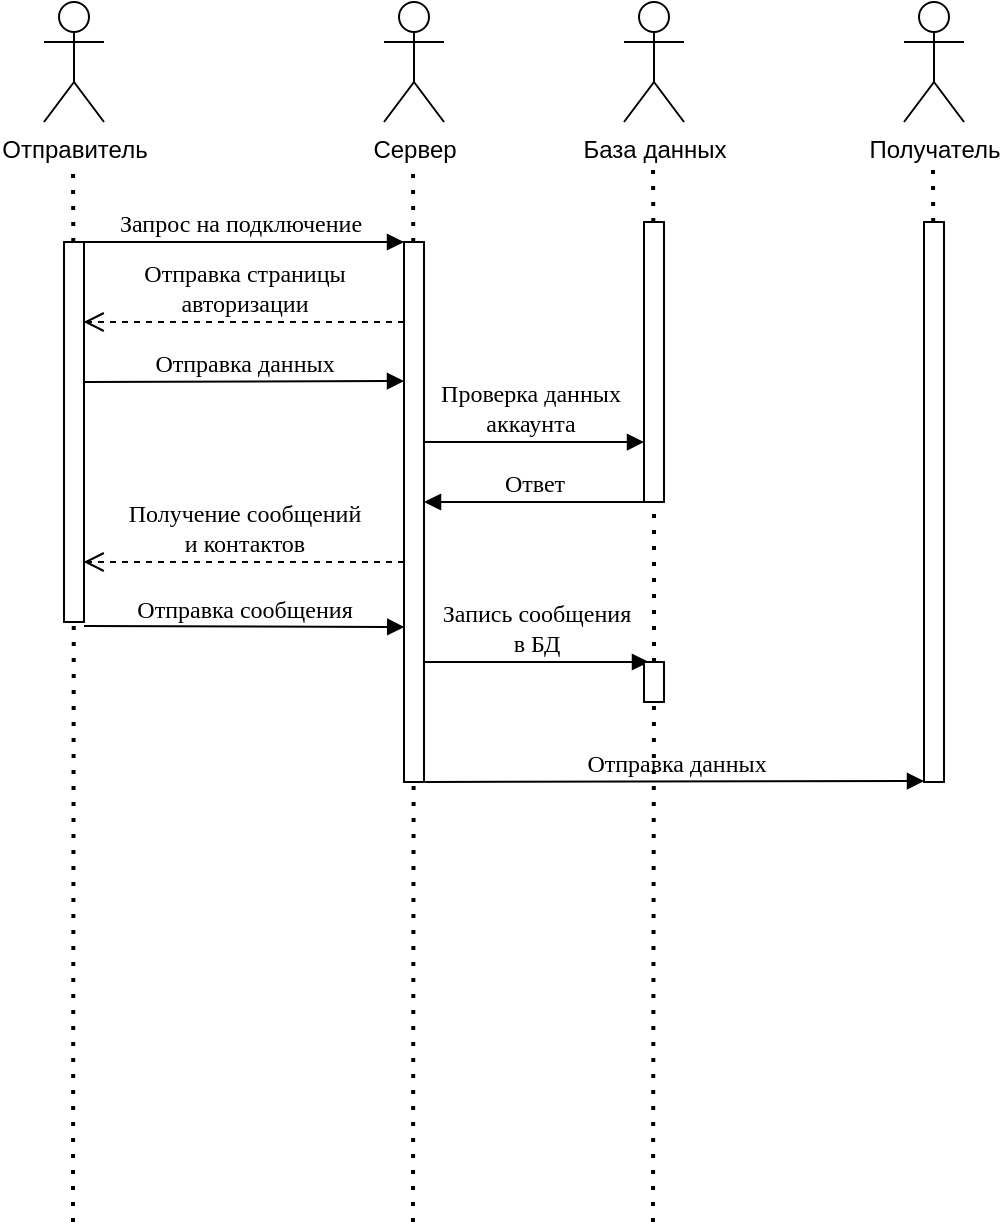 <mxfile version="21.7.5" type="device">
  <diagram name="Page-1" id="13e1069c-82ec-6db2-03f1-153e76fe0fe0">
    <mxGraphModel dx="989" dy="583" grid="0" gridSize="10" guides="1" tooltips="1" connect="1" arrows="1" fold="1" page="1" pageScale="1" pageWidth="1100" pageHeight="850" background="none" math="0" shadow="0">
      <root>
        <mxCell id="0" />
        <mxCell id="1" parent="0" />
        <mxCell id="7baba1c4bc27f4b0-11" value="Запрос на подключение" style="html=1;verticalAlign=bottom;endArrow=block;labelBackgroundColor=none;fontFamily=Verdana;fontSize=12;edgeStyle=elbowEdgeStyle;elbow=vertical;" parent="1" edge="1">
          <mxGeometry relative="1" as="geometry">
            <mxPoint x="155" y="180" as="sourcePoint" />
            <mxPoint x="320" y="180" as="targetPoint" />
            <mxPoint as="offset" />
          </mxGeometry>
        </mxCell>
        <mxCell id="7baba1c4bc27f4b0-14" value="Проверка данных&lt;br&gt;аккаунта" style="html=1;verticalAlign=bottom;endArrow=block;entryX=0;entryY=0;labelBackgroundColor=none;fontFamily=Verdana;fontSize=12;edgeStyle=elbowEdgeStyle;elbow=vertical;exitX=1.25;exitY=0.107;exitDx=0;exitDy=0;exitPerimeter=0;" parent="1" edge="1">
          <mxGeometry x="-0.004" relative="1" as="geometry">
            <mxPoint x="327.5" y="280.06" as="sourcePoint" />
            <mxPoint x="440" y="280.1" as="targetPoint" />
            <mxPoint as="offset" />
          </mxGeometry>
        </mxCell>
        <mxCell id="fkOhkzQ-wwpx_IYFXh0N-3" value="Отправитель" style="shape=umlActor;verticalLabelPosition=bottom;verticalAlign=top;html=1;outlineConnect=0;" vertex="1" parent="1">
          <mxGeometry x="140" y="60" width="30" height="60" as="geometry" />
        </mxCell>
        <mxCell id="fkOhkzQ-wwpx_IYFXh0N-6" value="" style="endArrow=none;dashed=1;html=1;dashPattern=1 3;strokeWidth=2;rounded=0;" edge="1" parent="1" source="fkOhkzQ-wwpx_IYFXh0N-2">
          <mxGeometry width="50" height="50" relative="1" as="geometry">
            <mxPoint x="154.5" y="670" as="sourcePoint" />
            <mxPoint x="154.5" y="140" as="targetPoint" />
          </mxGeometry>
        </mxCell>
        <mxCell id="fkOhkzQ-wwpx_IYFXh0N-8" value="" style="endArrow=none;dashed=1;html=1;dashPattern=1 3;strokeWidth=2;rounded=0;" edge="1" parent="1" target="fkOhkzQ-wwpx_IYFXh0N-2">
          <mxGeometry width="50" height="50" relative="1" as="geometry">
            <mxPoint x="154.5" y="670" as="sourcePoint" />
            <mxPoint x="154.5" y="140" as="targetPoint" />
          </mxGeometry>
        </mxCell>
        <mxCell id="fkOhkzQ-wwpx_IYFXh0N-2" value="" style="rounded=0;whiteSpace=wrap;html=1;" vertex="1" parent="1">
          <mxGeometry x="150" y="180" width="10" height="190" as="geometry" />
        </mxCell>
        <mxCell id="fkOhkzQ-wwpx_IYFXh0N-9" value="Сервер" style="shape=umlActor;verticalLabelPosition=bottom;verticalAlign=top;html=1;outlineConnect=0;" vertex="1" parent="1">
          <mxGeometry x="310" y="60" width="30" height="60" as="geometry" />
        </mxCell>
        <mxCell id="fkOhkzQ-wwpx_IYFXh0N-10" value="" style="endArrow=none;dashed=1;html=1;dashPattern=1 3;strokeWidth=2;rounded=0;" edge="1" parent="1" source="fkOhkzQ-wwpx_IYFXh0N-12">
          <mxGeometry width="50" height="50" relative="1" as="geometry">
            <mxPoint x="324.5" y="670" as="sourcePoint" />
            <mxPoint x="324.5" y="140" as="targetPoint" />
          </mxGeometry>
        </mxCell>
        <mxCell id="fkOhkzQ-wwpx_IYFXh0N-11" value="" style="endArrow=none;dashed=1;html=1;dashPattern=1 3;strokeWidth=2;rounded=0;" edge="1" parent="1" target="fkOhkzQ-wwpx_IYFXh0N-12">
          <mxGeometry width="50" height="50" relative="1" as="geometry">
            <mxPoint x="324.5" y="670" as="sourcePoint" />
            <mxPoint x="324.5" y="140" as="targetPoint" />
          </mxGeometry>
        </mxCell>
        <mxCell id="fkOhkzQ-wwpx_IYFXh0N-12" value="" style="rounded=0;whiteSpace=wrap;html=1;" vertex="1" parent="1">
          <mxGeometry x="320" y="180" width="10" height="270" as="geometry" />
        </mxCell>
        <mxCell id="fkOhkzQ-wwpx_IYFXh0N-13" value="База данных" style="shape=umlActor;verticalLabelPosition=bottom;verticalAlign=top;html=1;outlineConnect=0;" vertex="1" parent="1">
          <mxGeometry x="430" y="60" width="30" height="60" as="geometry" />
        </mxCell>
        <mxCell id="fkOhkzQ-wwpx_IYFXh0N-14" value="" style="endArrow=none;dashed=1;html=1;dashPattern=1 3;strokeWidth=2;rounded=0;" edge="1" parent="1" source="fkOhkzQ-wwpx_IYFXh0N-16">
          <mxGeometry width="50" height="50" relative="1" as="geometry">
            <mxPoint x="444.5" y="670" as="sourcePoint" />
            <mxPoint x="444.5" y="140" as="targetPoint" />
          </mxGeometry>
        </mxCell>
        <mxCell id="fkOhkzQ-wwpx_IYFXh0N-15" value="" style="endArrow=none;dashed=1;html=1;dashPattern=1 3;strokeWidth=2;rounded=0;" edge="1" parent="1" target="fkOhkzQ-wwpx_IYFXh0N-16" source="fkOhkzQ-wwpx_IYFXh0N-33">
          <mxGeometry width="50" height="50" relative="1" as="geometry">
            <mxPoint x="444.5" y="670" as="sourcePoint" />
            <mxPoint x="444.5" y="140" as="targetPoint" />
          </mxGeometry>
        </mxCell>
        <mxCell id="fkOhkzQ-wwpx_IYFXh0N-16" value="" style="rounded=0;whiteSpace=wrap;html=1;" vertex="1" parent="1">
          <mxGeometry x="440" y="170" width="10" height="140" as="geometry" />
        </mxCell>
        <mxCell id="fkOhkzQ-wwpx_IYFXh0N-17" value="Отправка страницы &lt;br&gt;авторизации" style="html=1;verticalAlign=bottom;endArrow=open;dashed=1;endSize=8;labelBackgroundColor=none;fontFamily=Verdana;fontSize=12;edgeStyle=elbowEdgeStyle;elbow=vertical;entryX=0.981;entryY=0.143;entryDx=0;entryDy=0;entryPerimeter=0;" edge="1" parent="1">
          <mxGeometry relative="1" as="geometry">
            <mxPoint x="159.81" y="220.04" as="targetPoint" />
            <Array as="points">
              <mxPoint x="295" y="220" />
            </Array>
            <mxPoint x="320" y="220" as="sourcePoint" />
          </mxGeometry>
        </mxCell>
        <mxCell id="fkOhkzQ-wwpx_IYFXh0N-18" value="Отправка данных" style="html=1;verticalAlign=bottom;endArrow=block;entryX=0.15;entryY=0.029;labelBackgroundColor=none;fontFamily=Verdana;fontSize=12;edgeStyle=elbowEdgeStyle;elbow=vertical;entryDx=0;entryDy=0;entryPerimeter=0;" edge="1" parent="1">
          <mxGeometry relative="1" as="geometry">
            <mxPoint x="160" y="250" as="sourcePoint" />
            <mxPoint x="320" y="249" as="targetPoint" />
            <mxPoint as="offset" />
          </mxGeometry>
        </mxCell>
        <mxCell id="fkOhkzQ-wwpx_IYFXh0N-21" value="Ответ" style="html=1;verticalAlign=bottom;endArrow=block;labelBackgroundColor=none;fontFamily=Verdana;fontSize=12;edgeStyle=elbowEdgeStyle;elbow=vertical;exitX=0;exitY=1;exitDx=0;exitDy=0;" edge="1" parent="1" source="fkOhkzQ-wwpx_IYFXh0N-16">
          <mxGeometry x="-0.004" relative="1" as="geometry">
            <mxPoint x="327.5" y="370.16" as="sourcePoint" />
            <mxPoint x="330" y="310" as="targetPoint" />
            <mxPoint as="offset" />
            <Array as="points">
              <mxPoint x="390" y="310" />
            </Array>
          </mxGeometry>
        </mxCell>
        <mxCell id="fkOhkzQ-wwpx_IYFXh0N-23" value="Отправка сообщения" style="html=1;verticalAlign=bottom;endArrow=block;labelBackgroundColor=none;fontFamily=Verdana;fontSize=12;edgeStyle=elbowEdgeStyle;elbow=vertical;entryX=0.012;entryY=0.716;entryDx=0;entryDy=0;entryPerimeter=0;" edge="1" parent="1" target="fkOhkzQ-wwpx_IYFXh0N-12">
          <mxGeometry relative="1" as="geometry">
            <mxPoint x="160" y="372" as="sourcePoint" />
            <mxPoint x="320" y="370" as="targetPoint" />
            <mxPoint as="offset" />
          </mxGeometry>
        </mxCell>
        <mxCell id="fkOhkzQ-wwpx_IYFXh0N-24" value="Запись сообщения&lt;br&gt;в БД" style="html=1;verticalAlign=bottom;endArrow=block;entryX=0;entryY=0;labelBackgroundColor=none;fontFamily=Verdana;fontSize=12;edgeStyle=elbowEdgeStyle;elbow=vertical;exitX=1.25;exitY=0.107;exitDx=0;exitDy=0;exitPerimeter=0;" edge="1" parent="1">
          <mxGeometry x="-0.004" relative="1" as="geometry">
            <mxPoint x="330" y="390.0" as="sourcePoint" />
            <mxPoint x="442.5" y="390.04" as="targetPoint" />
            <mxPoint as="offset" />
          </mxGeometry>
        </mxCell>
        <mxCell id="fkOhkzQ-wwpx_IYFXh0N-29" value="Получатель" style="shape=umlActor;verticalLabelPosition=bottom;verticalAlign=top;html=1;outlineConnect=0;" vertex="1" parent="1">
          <mxGeometry x="570" y="60" width="30" height="60" as="geometry" />
        </mxCell>
        <mxCell id="fkOhkzQ-wwpx_IYFXh0N-30" value="" style="endArrow=none;dashed=1;html=1;dashPattern=1 3;strokeWidth=2;rounded=0;" edge="1" parent="1" source="fkOhkzQ-wwpx_IYFXh0N-31">
          <mxGeometry width="50" height="50" relative="1" as="geometry">
            <mxPoint x="584.5" y="670" as="sourcePoint" />
            <mxPoint x="584.5" y="140" as="targetPoint" />
          </mxGeometry>
        </mxCell>
        <mxCell id="fkOhkzQ-wwpx_IYFXh0N-31" value="" style="rounded=0;whiteSpace=wrap;html=1;" vertex="1" parent="1">
          <mxGeometry x="580" y="170" width="10" height="280" as="geometry" />
        </mxCell>
        <mxCell id="fkOhkzQ-wwpx_IYFXh0N-32" value="Получение сообщений&lt;br style=&quot;border-color: var(--border-color);&quot;&gt;и контактов" style="html=1;verticalAlign=bottom;endArrow=open;dashed=1;endSize=8;labelBackgroundColor=none;fontFamily=Verdana;fontSize=12;edgeStyle=elbowEdgeStyle;elbow=vertical;entryX=0.981;entryY=0.143;entryDx=0;entryDy=0;entryPerimeter=0;" edge="1" parent="1">
          <mxGeometry relative="1" as="geometry">
            <mxPoint x="159.81" y="340.04" as="targetPoint" />
            <Array as="points">
              <mxPoint x="295" y="340" />
            </Array>
            <mxPoint x="320" y="340" as="sourcePoint" />
          </mxGeometry>
        </mxCell>
        <mxCell id="fkOhkzQ-wwpx_IYFXh0N-34" value="" style="endArrow=none;dashed=1;html=1;dashPattern=1 3;strokeWidth=2;rounded=0;" edge="1" parent="1" target="fkOhkzQ-wwpx_IYFXh0N-33">
          <mxGeometry width="50" height="50" relative="1" as="geometry">
            <mxPoint x="444.5" y="670" as="sourcePoint" />
            <mxPoint x="445" y="310" as="targetPoint" />
          </mxGeometry>
        </mxCell>
        <mxCell id="fkOhkzQ-wwpx_IYFXh0N-33" value="" style="rounded=0;whiteSpace=wrap;html=1;" vertex="1" parent="1">
          <mxGeometry x="440" y="390" width="10" height="20" as="geometry" />
        </mxCell>
        <mxCell id="fkOhkzQ-wwpx_IYFXh0N-35" value="Отправка данных" style="html=1;verticalAlign=bottom;endArrow=block;entryX=-0.058;entryY=0.91;labelBackgroundColor=none;fontFamily=Verdana;fontSize=12;edgeStyle=elbowEdgeStyle;elbow=vertical;entryDx=0;entryDy=0;entryPerimeter=0;" edge="1" parent="1">
          <mxGeometry relative="1" as="geometry">
            <mxPoint x="330.58" y="450" as="sourcePoint" />
            <mxPoint x="580.0" y="448.8" as="targetPoint" />
            <mxPoint as="offset" />
          </mxGeometry>
        </mxCell>
      </root>
    </mxGraphModel>
  </diagram>
</mxfile>
